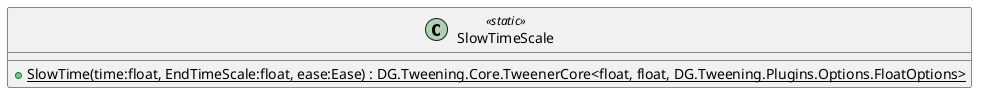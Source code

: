 @startuml
class SlowTimeScale <<static>> {
    + {static} SlowTime(time:float, EndTimeScale:float, ease:Ease) : DG.Tweening.Core.TweenerCore<float, float, DG.Tweening.Plugins.Options.FloatOptions>
}
@enduml
